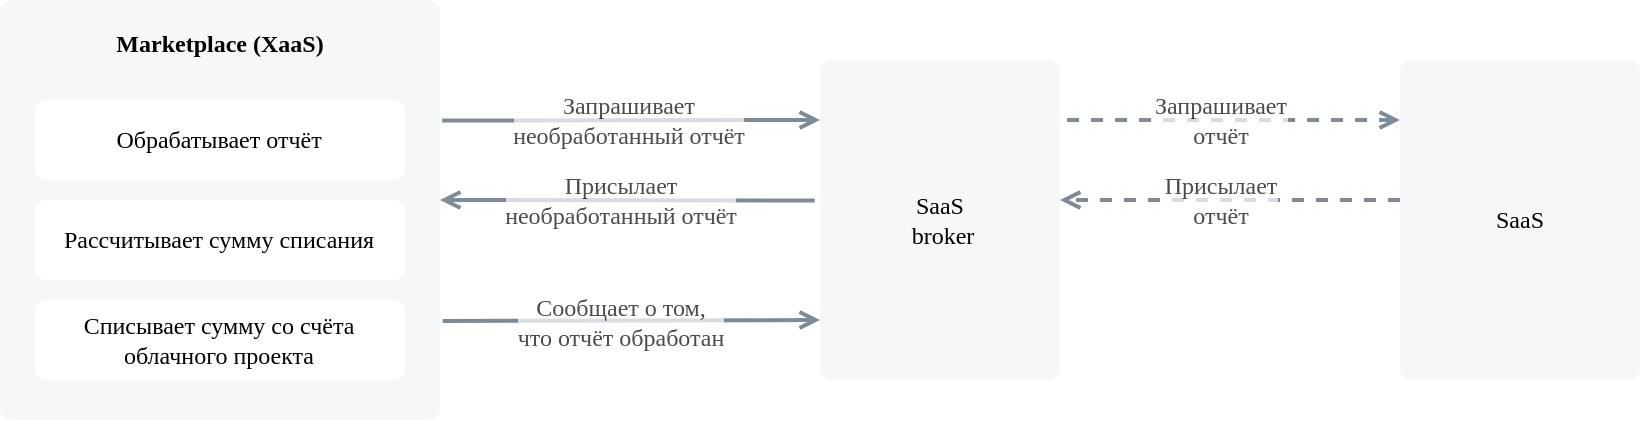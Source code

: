 <mxfile version="20.8.16" type="device"><diagram name="Page-1" id="VTaWmnHFnFUIXbmNlOS4"><mxGraphModel dx="1863" dy="614" grid="1" gridSize="10" guides="1" tooltips="1" connect="1" arrows="1" fold="1" page="1" pageScale="1" pageWidth="827" pageHeight="1169" math="0" shadow="0"><root><mxCell id="0"/><mxCell id="1" parent="0"/><mxCell id="hLEIB0dfmofTo3_oVxDi-1" value="SaaS&lt;br style=&quot;border-color: var(--border-color);&quot;&gt;&amp;nbsp;broker" style="rounded=1;whiteSpace=wrap;html=1;fontFamily=VK Sans Display;strokeColor=none;arcsize=12;fillColor=#F6F7F9;spacing=0;spacingTop=12;spacingBottom=12;arcSize=12;absoluteArcSize=1;strokeWidth=1;" parent="1" vertex="1"><mxGeometry x="200" y="160" width="120" height="160" as="geometry"/></mxCell><mxCell id="hLEIB0dfmofTo3_oVxDi-2" value="SaaS" style="rounded=1;whiteSpace=wrap;html=1;fontFamily=VK Sans Display;strokeColor=none;arcsize=12;fillColor=#F6F7F9;spacing=0;spacingTop=12;spacingBottom=12;arcSize=12;absoluteArcSize=1;strokeWidth=1;" parent="1" vertex="1"><mxGeometry x="490" y="160" width="120" height="160" as="geometry"/></mxCell><mxCell id="hLEIB0dfmofTo3_oVxDi-4" value="" style="endArrow=none;html=1;fontFamily=VK Sans Display;fontColor=#212121;rounded=0;strokeColor=#7C8A9A;endFill=0;strokeWidth=2;arcSize=8;startArrow=open;startFill=0;dashed=1;" parent="1" edge="1"><mxGeometry width="50" height="50" relative="1" as="geometry"><mxPoint x="490" y="190" as="sourcePoint"/><mxPoint x="320" y="190" as="targetPoint"/></mxGeometry></mxCell><mxCell id="hLEIB0dfmofTo3_oVxDi-21" value="Запрашивает&lt;br&gt;отчёт" style="edgeLabel;html=1;align=center;verticalAlign=middle;resizable=0;points=[];fontSize=12;fontFamily=VK Sans Display;textOpacity=70;" parent="hLEIB0dfmofTo3_oVxDi-4" vertex="1" connectable="0"><mxGeometry x="0.179" y="4" relative="1" as="geometry"><mxPoint x="10" y="-4" as="offset"/></mxGeometry></mxCell><mxCell id="hLEIB0dfmofTo3_oVxDi-6" value="" style="endArrow=none;html=1;fontFamily=VK Sans Display;fontColor=#212121;rounded=0;strokeColor=#7C8A9A;endFill=0;strokeWidth=2;arcSize=8;startArrow=open;startFill=0;entryX=1.005;entryY=0.287;entryDx=0;entryDy=0;entryPerimeter=0;" parent="1" target="hLEIB0dfmofTo3_oVxDi-16" edge="1"><mxGeometry width="50" height="50" relative="1" as="geometry"><mxPoint x="200" y="190" as="sourcePoint"/><mxPoint x="30" y="179.5" as="targetPoint"/></mxGeometry></mxCell><mxCell id="hLEIB0dfmofTo3_oVxDi-7" value="&lt;font style=&quot;font-size: 12px;&quot;&gt;Запрашивает &lt;br style=&quot;font-size: 12px;&quot;&gt;необработанный отчёт&lt;br&gt;&lt;/font&gt;" style="edgeLabel;html=1;align=center;verticalAlign=middle;resizable=0;points=[];fontFamily=VK Sans Display;textOpacity=70;fontSize=12;" parent="hLEIB0dfmofTo3_oVxDi-6" vertex="1" connectable="0"><mxGeometry x="0.276" relative="1" as="geometry"><mxPoint x="24" as="offset"/></mxGeometry></mxCell><mxCell id="hLEIB0dfmofTo3_oVxDi-8" value="" style="endArrow=none;html=1;fontFamily=VK Sans Display;fontColor=#212121;rounded=0;strokeColor=#7C8A9A;endFill=0;strokeWidth=2;arcSize=8;startArrow=open;startFill=0;entryX=1.006;entryY=0.764;entryDx=0;entryDy=0;entryPerimeter=0;" parent="1" target="hLEIB0dfmofTo3_oVxDi-16" edge="1"><mxGeometry width="50" height="50" relative="1" as="geometry"><mxPoint x="200" y="290" as="sourcePoint"/><mxPoint x="30" y="280" as="targetPoint"/></mxGeometry></mxCell><mxCell id="hLEIB0dfmofTo3_oVxDi-9" value="Сообщает о том, &lt;br&gt;что отчёт обработан" style="edgeLabel;html=1;align=center;verticalAlign=middle;resizable=0;points=[];fontFamily=VK Sans Display;textOpacity=70;fontSize=12;" parent="hLEIB0dfmofTo3_oVxDi-8" vertex="1" connectable="0"><mxGeometry x="0.276" relative="1" as="geometry"><mxPoint x="20" as="offset"/></mxGeometry></mxCell><mxCell id="hLEIB0dfmofTo3_oVxDi-16" value="Marketplace (XaaS)" style="rounded=1;whiteSpace=wrap;html=1;fontFamily=VK Sans Display;strokeColor=none;arcsize=12;fillColor=#F6F7F9;spacing=10;verticalAlign=top;spacingTop=0;spacingLeft=0;spacingRight=0;fontStyle=1;arcSize=12;absoluteArcSize=1;" parent="1" vertex="1"><mxGeometry x="-210" y="130" width="220" height="210" as="geometry"/></mxCell><mxCell id="hLEIB0dfmofTo3_oVxDi-19" value="Обрабатывает отчёт" style="rounded=1;whiteSpace=wrap;html=1;fontFamily=VK Sans Display;strokeColor=none;arcsize=12;fillColor=#FFFFFF;spacing=0;spacingTop=12;spacingBottom=12;arcSize=12;absoluteArcSize=1;" parent="1" vertex="1"><mxGeometry x="-192.61" y="180" width="185.21" height="40" as="geometry"/></mxCell><mxCell id="hLEIB0dfmofTo3_oVxDi-20" value="Рассчитывает сумму списания" style="rounded=1;whiteSpace=wrap;html=1;fontFamily=VK Sans Display;strokeColor=none;arcsize=12;fillColor=#FFFFFF;spacing=0;spacingTop=12;spacingBottom=12;arcSize=12;absoluteArcSize=1;" parent="1" vertex="1"><mxGeometry x="-192.61" y="230" width="185.21" height="40" as="geometry"/></mxCell><mxCell id="hLEIB0dfmofTo3_oVxDi-22" value="Списывает сумму со счёта облачного проекта" style="rounded=1;whiteSpace=wrap;html=1;fontFamily=VK Sans Display;strokeColor=none;arcsize=12;fillColor=#FFFFFF;spacing=0;spacingTop=12;spacingBottom=12;arcSize=12;absoluteArcSize=1;" parent="1" vertex="1"><mxGeometry x="-192.6" y="280" width="185.21" height="40" as="geometry"/></mxCell><mxCell id="NLGSrMr64SLDu2u1hs2b-1" value="" style="endArrow=open;html=1;fontFamily=VK Sans Display;fontColor=#212121;rounded=0;strokeColor=#7C8A9A;endFill=0;strokeWidth=2;arcSize=8;startArrow=none;startFill=0;exitX=0;exitY=0.25;exitDx=0;exitDy=0;" parent="1" edge="1"><mxGeometry width="50" height="50" relative="1" as="geometry"><mxPoint x="197.36" y="230.28" as="sourcePoint"/><mxPoint x="10" y="230" as="targetPoint"/></mxGeometry></mxCell><mxCell id="NLGSrMr64SLDu2u1hs2b-2" value="&lt;font style=&quot;font-size: 12px;&quot;&gt;Присылает&lt;br style=&quot;font-size: 12px;&quot;&gt;необработанный отчёт&lt;br&gt;&lt;/font&gt;" style="edgeLabel;html=1;align=center;verticalAlign=middle;resizable=0;points=[];fontFamily=VK Sans Display;textOpacity=70;fontSize=12;" parent="NLGSrMr64SLDu2u1hs2b-1" vertex="1" connectable="0"><mxGeometry x="0.276" relative="1" as="geometry"><mxPoint x="22" as="offset"/></mxGeometry></mxCell><mxCell id="NLGSrMr64SLDu2u1hs2b-3" value="" style="endArrow=open;html=1;fontFamily=VK Sans Display;fontColor=#212121;rounded=0;strokeColor=#7C8A9A;endFill=0;strokeWidth=2;arcSize=8;startArrow=none;startFill=0;exitX=0;exitY=0.5;exitDx=0;exitDy=0;entryX=1;entryY=0.5;entryDx=0;entryDy=0;dashed=1;" parent="1" edge="1"><mxGeometry width="50" height="50" relative="1" as="geometry"><mxPoint x="490" y="230" as="sourcePoint"/><mxPoint x="320" y="230" as="targetPoint"/></mxGeometry></mxCell><mxCell id="NLGSrMr64SLDu2u1hs2b-4" value="Присылает &lt;br&gt;отчёт" style="edgeLabel;html=1;align=center;verticalAlign=middle;resizable=0;points=[];fontSize=12;fontFamily=VK Sans Display;textOpacity=70;" parent="NLGSrMr64SLDu2u1hs2b-3" vertex="1" connectable="0"><mxGeometry x="0.179" y="4" relative="1" as="geometry"><mxPoint x="10" y="-4" as="offset"/></mxGeometry></mxCell></root></mxGraphModel></diagram></mxfile>